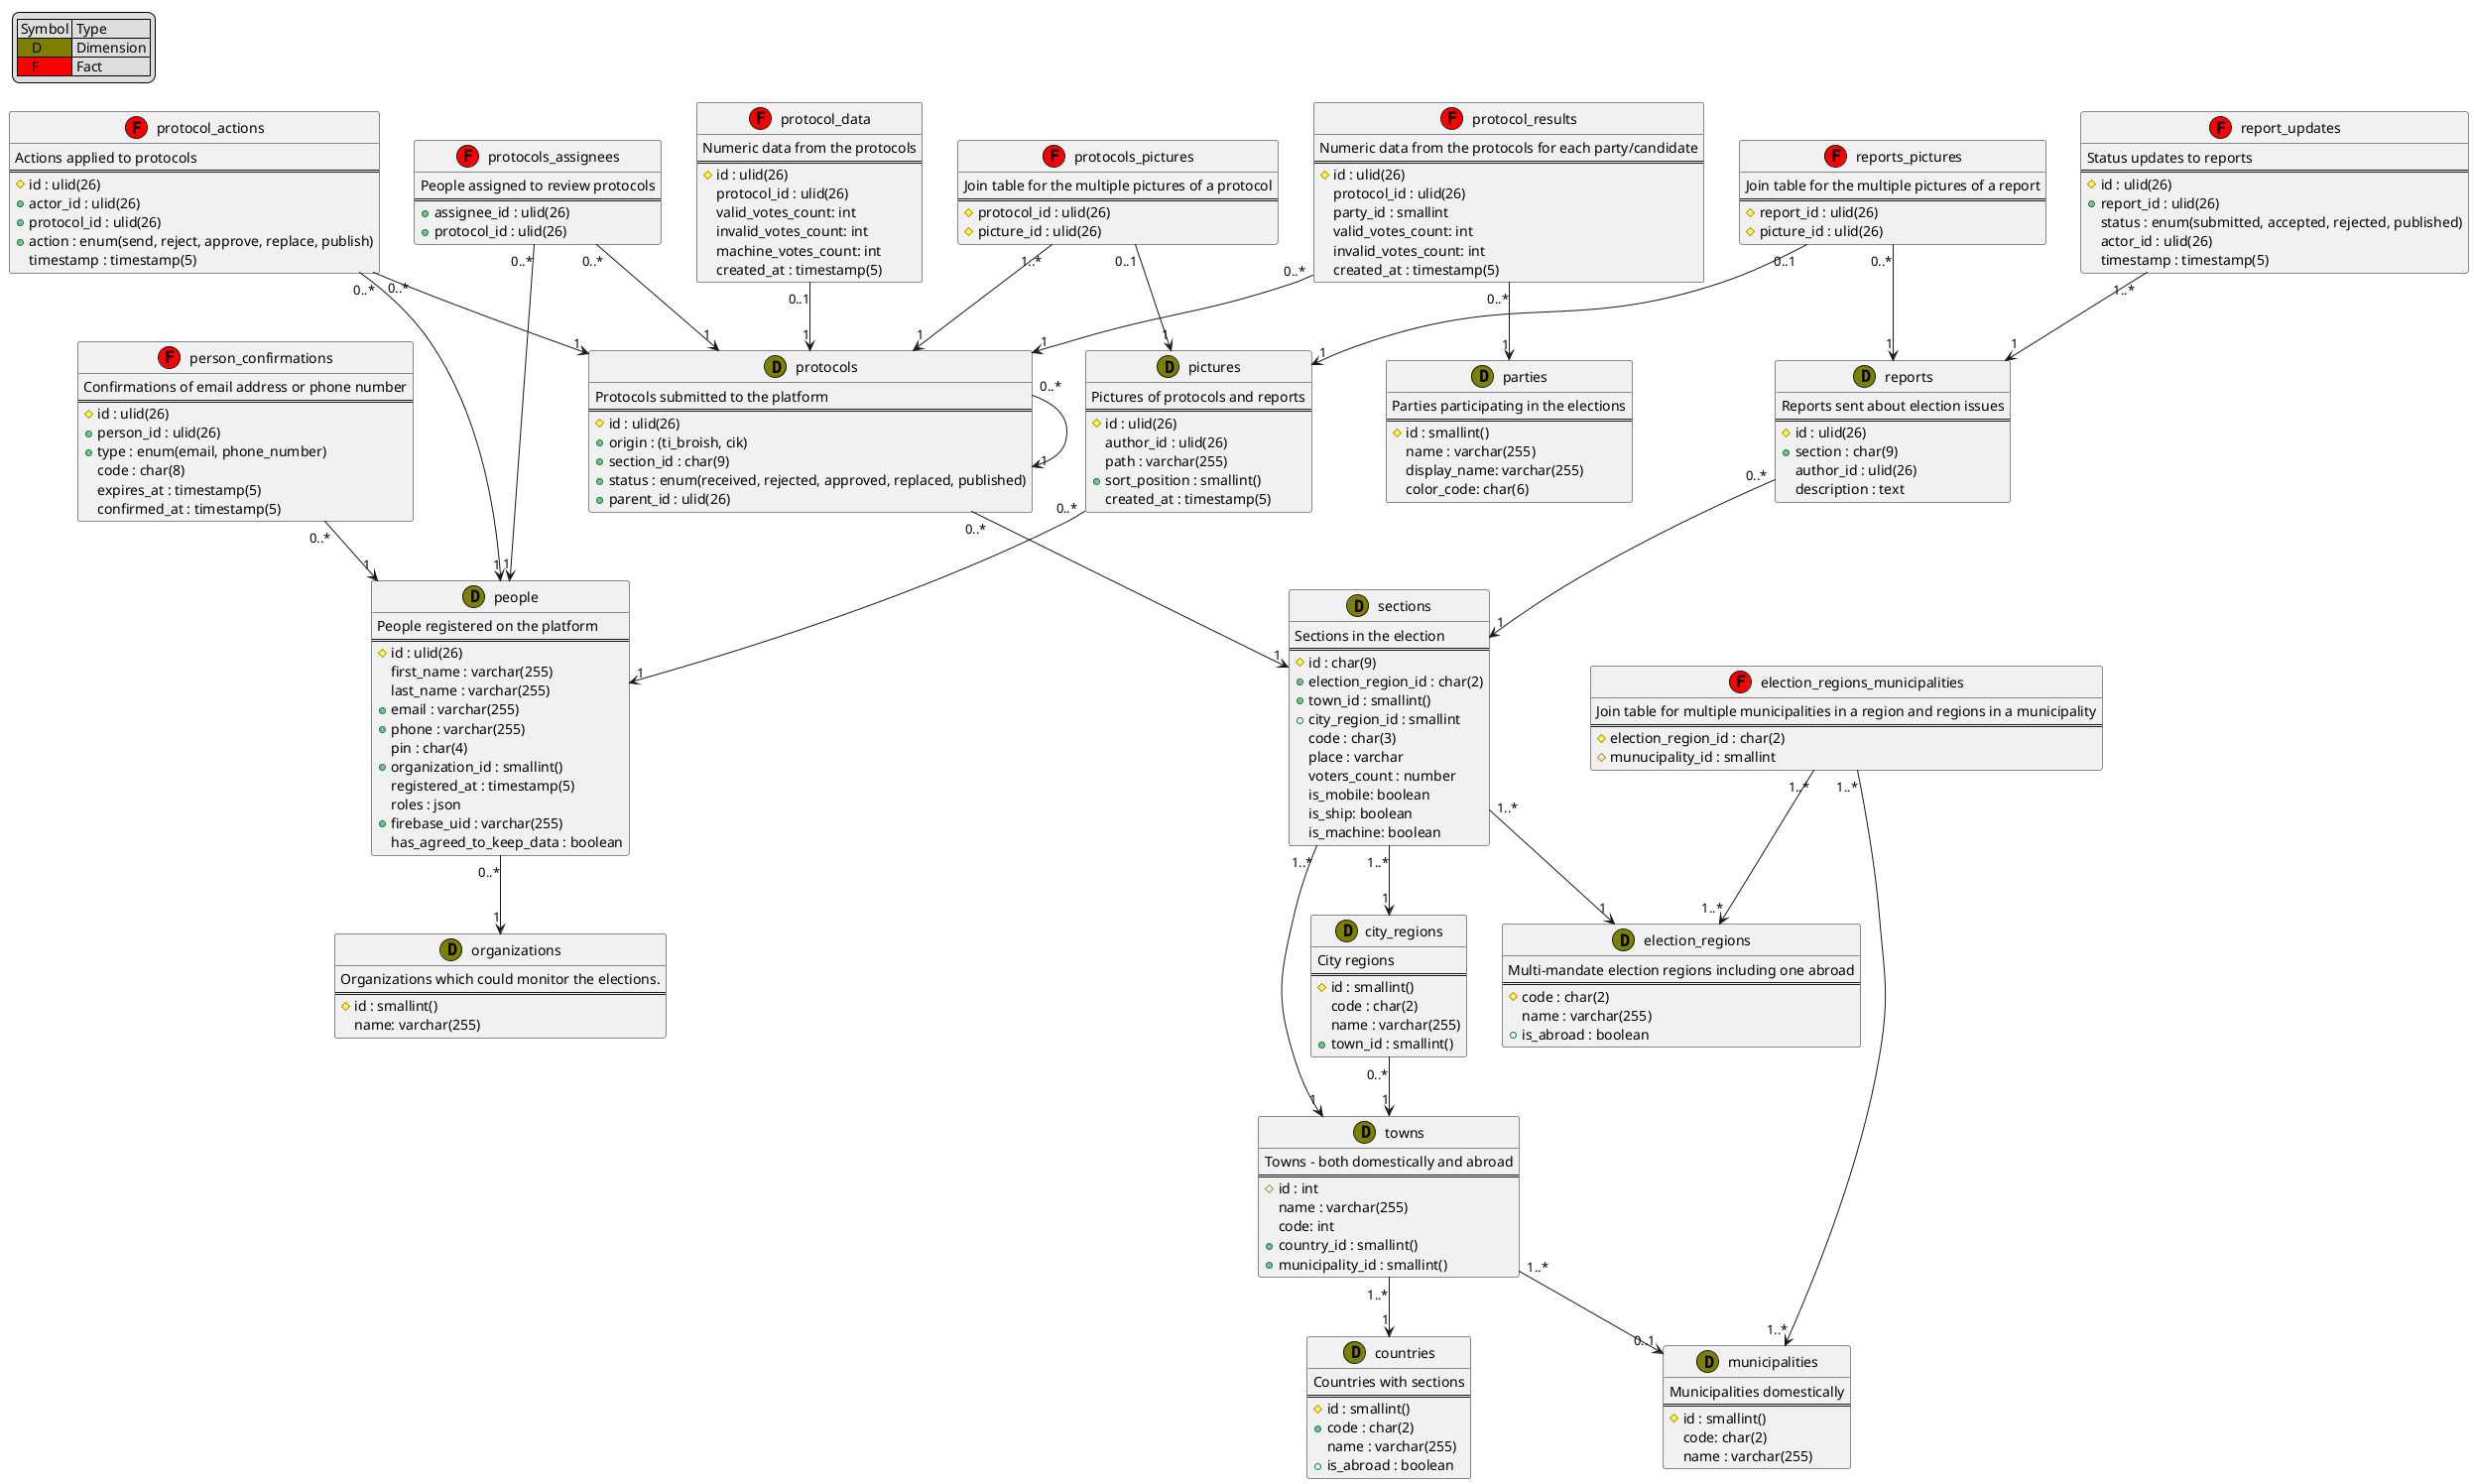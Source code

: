 @startuml database

legend top left
| Symbol | Type |
|<#808000>    D| Dimension |
|<#FF0000>    F| Fact |
end legend

class people <<(D,olive)>> {
    People registered on the platform
    ==
    #id : ulid(26)
    first_name : varchar(255)
    last_name : varchar(255)
    +email : varchar(255)
    +phone : varchar(255)
    pin : char(4)
    +organization_id : smallint()
    registered_at : timestamp(5)
    roles : json
    +firebase_uid : varchar(255)
    has_agreed_to_keep_data : boolean
}

person_confirmations "0..*" --> "1" people
people "0..*" --> "1" organizations

class organizations <<(D,olive)>> {
    Organizations which could monitor the elections.
    ==
    #id : smallint()
    name: varchar(255)
}

class person_confirmations <<(F,red)>> {
    Confirmations of email address or phone number
    ==
    #id : ulid(26)
    +person_id : ulid(26)
    +type : enum(email, phone_number)
    code : char(8)
    expires_at : timestamp(5)
    confirmed_at : timestamp(5)
}

class sections <<(D,olive)>> {
    Sections in the election
    ==
    #id : char(9)
    +election_region_id : char(2)
    +town_id : smallint()
    +city_region_id : smallint
    code : char(3)
    place : varchar
    voters_count : number
    is_mobile: boolean
    is_ship: boolean
    is_machine: boolean
}

sections "1..*" --> "1" election_regions
sections "1..*" --> "1" city_regions
sections "1..*" --> "1" towns

class protocols <<(D,olive)>> {
    Protocols submitted to the platform
    ==
    #id : ulid(26)
    +origin : (ti_broish, cik)
    +section_id : char(9)
    +status : enum(received, rejected, approved, replaced, published)
    +parent_id : ulid(26)
}

protocols "0..*" --> "1" sections
protocols "0..*" --> "1" protocols

class protocol_data <<(F,red)>> {
    Numeric data from the protocols
    ==
    #id : ulid(26)
    protocol_id : ulid(26)
    valid_votes_count: int
    invalid_votes_count: int
    machine_votes_count: int
    created_at : timestamp(5)
}

protocol_data "0..1" --> "1" protocols

class protocol_results <<(F,red)>> {
    Numeric data from the protocols for each party/candidate
    ==
    #id : ulid(26)
    protocol_id : ulid(26)
    party_id : smallint
    valid_votes_count: int
    invalid_votes_count: int
    created_at : timestamp(5)
}

protocol_results "0..*" --> "1" protocols
protocol_results "0..*" --> "1" parties

class protocol_actions <<(F,red)>> {
    Actions applied to protocols
    ==
    #id : ulid(26)
    +actor_id : ulid(26)
    +protocol_id : ulid(26)
    +action : enum(send, reject, approve, replace, publish)
    timestamp : timestamp(5)
}

protocol_actions "0..*" --> "1" protocols
protocol_actions "0..*" --> "1" people

class protocols_assignees <<(F,red)>> {
    People assigned to review protocols
    ==
    +assignee_id : ulid(26)
    +protocol_id : ulid(26)
}

protocols_assignees "0..*" --> "1" protocols
protocols_assignees "0..*" --> "1" people

class reports <<(D,olive)>> {
    Reports sent about election issues
    ==
    #id : ulid(26)
    +section : char(9)
    author_id : ulid(26)
    description : text
}

reports "0..*" --> "1" sections

class report_updates <<(F,red)>> {
    Status updates to reports
    ==
    #id : ulid(26)
    +report_id : ulid(26)
    status : enum(submitted, accepted, rejected, published)
    actor_id : ulid(26)
    timestamp : timestamp(5)
}

report_updates "1..*" --> "1" reports

class pictures <<(D,olive)>> {
    Pictures of protocols and reports
    ==
    #id : ulid(26)
    author_id : ulid(26)
    path : varchar(255)
    +sort_position : smallint()
    created_at : timestamp(5)
}

pictures "0..*" --> "1" people

class reports_pictures <<(F,red)>> {
    Join table for the multiple pictures of a report
    ==
    #report_id : ulid(26)
    #picture_id : ulid(26)
}

reports_pictures "0..1" --> "1" pictures
reports_pictures "0..*" --> "1" reports

class protocols_pictures <<(F,red)>> {
    Join table for the multiple pictures of a protocol
    ==
    #protocol_id : ulid(26)
    #picture_id : ulid(26)
}

protocols_pictures "0..1" --> "1" pictures
protocols_pictures "1..*" --> "1" protocols

class election_regions <<(D,olive)>> {
    Multi-mandate election regions including one abroad
    ==
    #code : char(2)
    name : varchar(255)
    +is_abroad : boolean
}

class countries <<(D,olive)>> {
    Countries with sections
    ==
    #id : smallint()
    +code : char(2)
    name : varchar(255)
    +is_abroad : boolean
}

class municipalities <<(D,olive)>> {
    Municipalities domestically
    ==
    #id : smallint()
    code: char(2)
    name : varchar(255)
}

class election_regions_municipalities <<(F,red)>> {
    Join table for multiple municipalities in a region and regions in a municipality
    ==
    #election_region_id : char(2)
    #munucipality_id : smallint
}

election_regions_municipalities "1..*" --> "1..*" municipalities
election_regions_municipalities "1..*" --> "1..*" election_regions

class towns <<(D,olive)>> {
    Towns - both domestically and abroad
    ==
    #id : int
    name : varchar(255)
    code: int
    +country_id : smallint()
    +municipality_id : smallint()
}

towns "1..*" --> "1" countries
towns "1..*" --> "0..1" municipalities

class city_regions <<(D,olive)>> {
    City regions
    ==
    #id : smallint()
    code : char(2)
    name : varchar(255)
    +town_id : smallint()
}

city_regions "0..*" --> "1" towns

class parties <<(D,olive)>> {
    Parties participating in the elections
    ==
    #id : smallint()
    name : varchar(255)
    display_name: varchar(255)
    color_code: char(6)
}

@enduml
